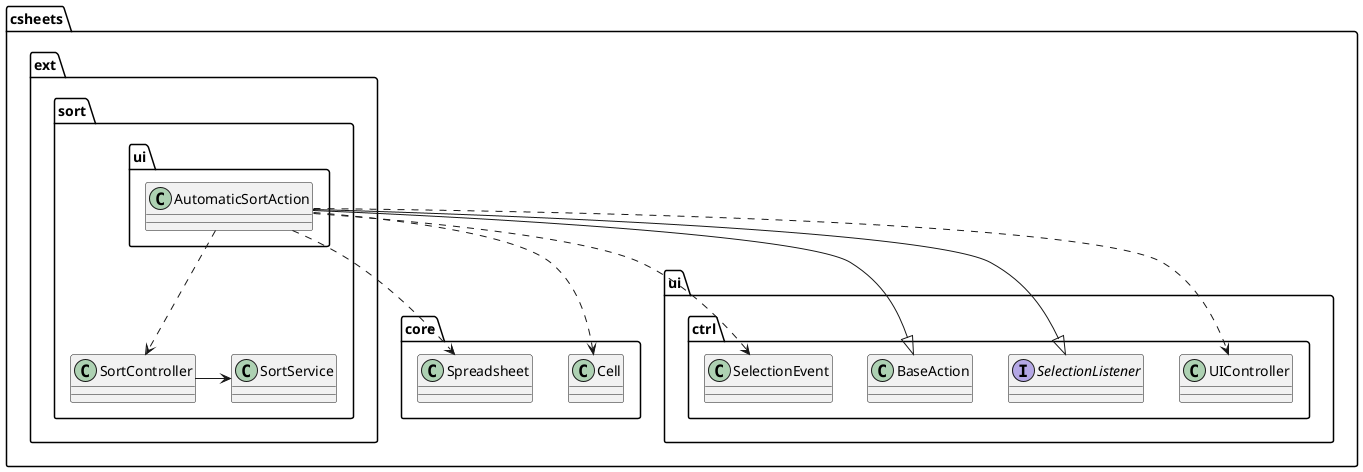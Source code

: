 @startuml doc-files/core03.3_classDiagram.png
class csheets.core.Cell
class csheets.core.Spreadsheet
class csheets.ext.sort.SortController
class csheets.ext.sort.ui.AutomaticSortAction
class csheets.ext.sort.SortService
class csheets.ui.ctrl.UIController

interface csheets.ui.ctrl.SelectionListener
csheets.ext.sort.ui.AutomaticSortAction ..> csheets.core.Cell
csheets.ext.sort.ui.AutomaticSortAction ..> csheets.core.Spreadsheet
csheets.ext.sort.ui.AutomaticSortAction ..> csheets.ext.sort.SortController
csheets.ext.sort.ui.AutomaticSortAction --|> csheets.ui.ctrl.BaseAction
csheets.ext.sort.ui.AutomaticSortAction ..> csheets.ui.ctrl.SelectionEvent
csheets.ext.sort.ui.AutomaticSortAction ..> csheets.ui.ctrl.UIController
csheets.ext.sort.ui.AutomaticSortAction --|> csheets.ui.ctrl.SelectionListener
csheets.ext.sort.SortController->csheets.ext.sort.SortService
@enduml